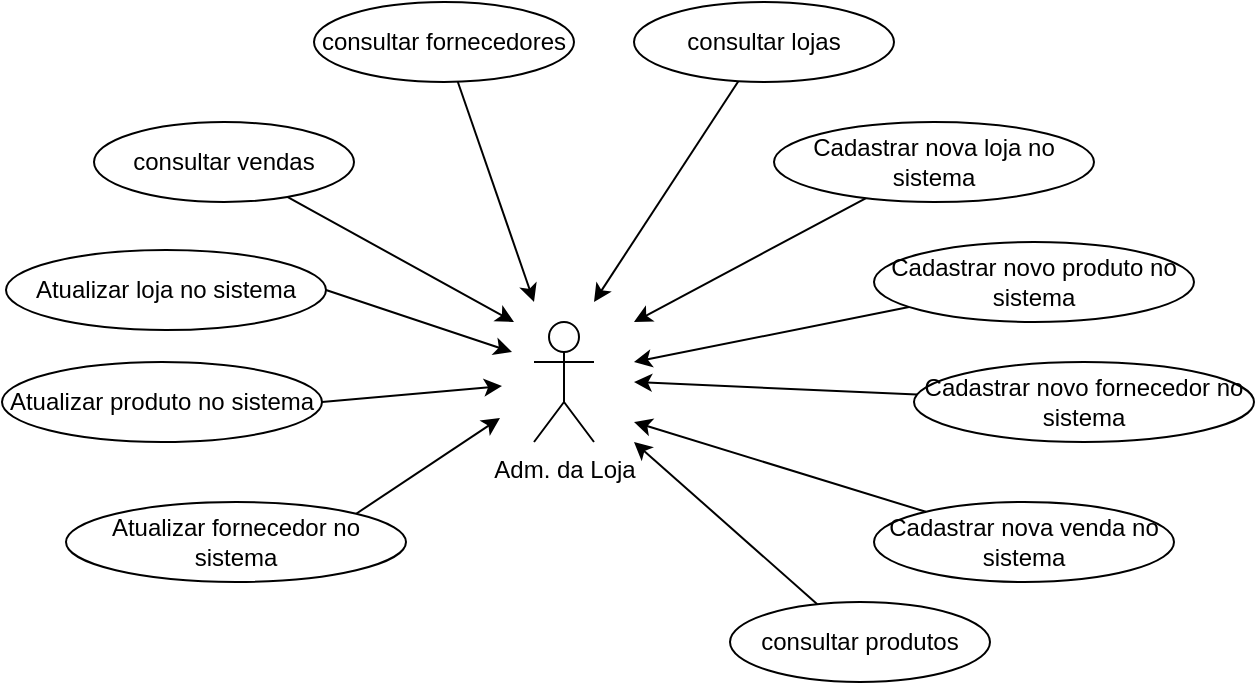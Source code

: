 <mxfile>
    <diagram id="fAWcZDt-SKKmH7W-7sce" name="Page-1">
        <mxGraphModel dx="1137" dy="523" grid="0" gridSize="10" guides="1" tooltips="1" connect="1" arrows="1" fold="1" page="1" pageScale="1" pageWidth="850" pageHeight="1100" math="0" shadow="0">
            <root>
                <mxCell id="0"/>
                <mxCell id="1" parent="0"/>
                <mxCell id="2" value="Adm. da Loja" style="shape=umlActor;verticalLabelPosition=bottom;verticalAlign=top;html=1;outlineConnect=0;" vertex="1" parent="1">
                    <mxGeometry x="390" y="390" width="30" height="60" as="geometry"/>
                </mxCell>
                <mxCell id="4" style="edgeStyle=none;html=1;" edge="1" parent="1" source="3">
                    <mxGeometry relative="1" as="geometry">
                        <mxPoint x="440" y="390" as="targetPoint"/>
                    </mxGeometry>
                </mxCell>
                <mxCell id="3" value="Cadastrar nova loja no sistema" style="ellipse;whiteSpace=wrap;html=1;" vertex="1" parent="1">
                    <mxGeometry x="510" y="290" width="160" height="40" as="geometry"/>
                </mxCell>
                <mxCell id="6" style="edgeStyle=none;html=1;" edge="1" parent="1" source="5">
                    <mxGeometry relative="1" as="geometry">
                        <mxPoint x="440" y="410" as="targetPoint"/>
                    </mxGeometry>
                </mxCell>
                <mxCell id="5" value="Cadastrar novo produto no sistema" style="ellipse;whiteSpace=wrap;html=1;" vertex="1" parent="1">
                    <mxGeometry x="560" y="350" width="160" height="40" as="geometry"/>
                </mxCell>
                <mxCell id="8" style="edgeStyle=none;html=1;" edge="1" parent="1" source="7">
                    <mxGeometry relative="1" as="geometry">
                        <mxPoint x="440" y="420" as="targetPoint"/>
                    </mxGeometry>
                </mxCell>
                <mxCell id="7" value="Cadastrar novo fornecedor no sistema" style="ellipse;whiteSpace=wrap;html=1;" vertex="1" parent="1">
                    <mxGeometry x="580" y="410" width="170" height="40" as="geometry"/>
                </mxCell>
                <mxCell id="11" style="edgeStyle=none;html=1;" edge="1" parent="1" source="10">
                    <mxGeometry relative="1" as="geometry">
                        <mxPoint x="440" y="440" as="targetPoint"/>
                    </mxGeometry>
                </mxCell>
                <mxCell id="10" value="Cadastrar nova venda no sistema" style="ellipse;whiteSpace=wrap;html=1;" vertex="1" parent="1">
                    <mxGeometry x="560" y="480" width="150" height="40" as="geometry"/>
                </mxCell>
                <mxCell id="13" style="edgeStyle=none;html=1;" edge="1" parent="1" source="12">
                    <mxGeometry relative="1" as="geometry">
                        <mxPoint x="420" y="380" as="targetPoint"/>
                    </mxGeometry>
                </mxCell>
                <mxCell id="12" value="consultar lojas" style="ellipse;whiteSpace=wrap;html=1;" vertex="1" parent="1">
                    <mxGeometry x="440" y="230" width="130" height="40" as="geometry"/>
                </mxCell>
                <mxCell id="15" style="edgeStyle=none;html=1;" edge="1" parent="1" source="14">
                    <mxGeometry relative="1" as="geometry">
                        <mxPoint x="440" y="450" as="targetPoint"/>
                    </mxGeometry>
                </mxCell>
                <mxCell id="14" value="consultar produtos" style="ellipse;whiteSpace=wrap;html=1;" vertex="1" parent="1">
                    <mxGeometry x="488" y="530" width="130" height="40" as="geometry"/>
                </mxCell>
                <mxCell id="17" style="edgeStyle=none;html=1;" edge="1" parent="1" source="16">
                    <mxGeometry relative="1" as="geometry">
                        <mxPoint x="390" y="380" as="targetPoint"/>
                    </mxGeometry>
                </mxCell>
                <mxCell id="16" value="consultar fornecedores" style="ellipse;whiteSpace=wrap;html=1;" vertex="1" parent="1">
                    <mxGeometry x="280" y="230" width="130" height="40" as="geometry"/>
                </mxCell>
                <mxCell id="19" style="edgeStyle=none;html=1;" edge="1" parent="1" source="18">
                    <mxGeometry relative="1" as="geometry">
                        <mxPoint x="380" y="390" as="targetPoint"/>
                    </mxGeometry>
                </mxCell>
                <mxCell id="18" value="consultar vendas" style="ellipse;whiteSpace=wrap;html=1;" vertex="1" parent="1">
                    <mxGeometry x="170" y="290" width="130" height="40" as="geometry"/>
                </mxCell>
                <mxCell id="24" style="edgeStyle=none;html=1;exitX=1;exitY=0.5;exitDx=0;exitDy=0;" edge="1" parent="1" source="20">
                    <mxGeometry relative="1" as="geometry">
                        <mxPoint x="379" y="405" as="targetPoint"/>
                    </mxGeometry>
                </mxCell>
                <mxCell id="20" value="Atualizar loja no sistema" style="ellipse;whiteSpace=wrap;html=1;" vertex="1" parent="1">
                    <mxGeometry x="126" y="354" width="160" height="40" as="geometry"/>
                </mxCell>
                <mxCell id="25" style="edgeStyle=none;html=1;exitX=1;exitY=0.5;exitDx=0;exitDy=0;" edge="1" parent="1" source="21">
                    <mxGeometry relative="1" as="geometry">
                        <mxPoint x="374" y="422" as="targetPoint"/>
                    </mxGeometry>
                </mxCell>
                <mxCell id="21" value="Atualizar produto no sistema" style="ellipse;whiteSpace=wrap;html=1;" vertex="1" parent="1">
                    <mxGeometry x="124" y="410" width="160" height="40" as="geometry"/>
                </mxCell>
                <mxCell id="26" style="edgeStyle=none;html=1;exitX=1;exitY=0;exitDx=0;exitDy=0;" edge="1" parent="1" source="22">
                    <mxGeometry relative="1" as="geometry">
                        <mxPoint x="373" y="438" as="targetPoint"/>
                    </mxGeometry>
                </mxCell>
                <mxCell id="22" value="Atualizar fornecedor no sistema" style="ellipse;whiteSpace=wrap;html=1;" vertex="1" parent="1">
                    <mxGeometry x="156" y="480" width="170" height="40" as="geometry"/>
                </mxCell>
            </root>
        </mxGraphModel>
    </diagram>
</mxfile>